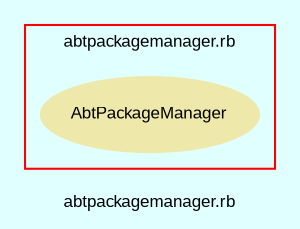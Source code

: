 digraph TopLevel {
    compound = true
    bgcolor = lightcyan1
    fontname = Arial
    fontsize = 8
    label = "abtpackagemanager.rb"
    node [
        fontname = Arial,
        fontsize = 8,
        color = black
    ]

    subgraph cluster_5 {
        fontname = Arial
        color = red
        label = "abtpackagemanager.rb"
        AbtPackageManager [
            fontcolor = black,
            URL = "classes/AbtPackageManager.html",
            shape = ellipse,
            color = palegoldenrod,
            style = filled,
            label = "AbtPackageManager"
        ]

    }

}

